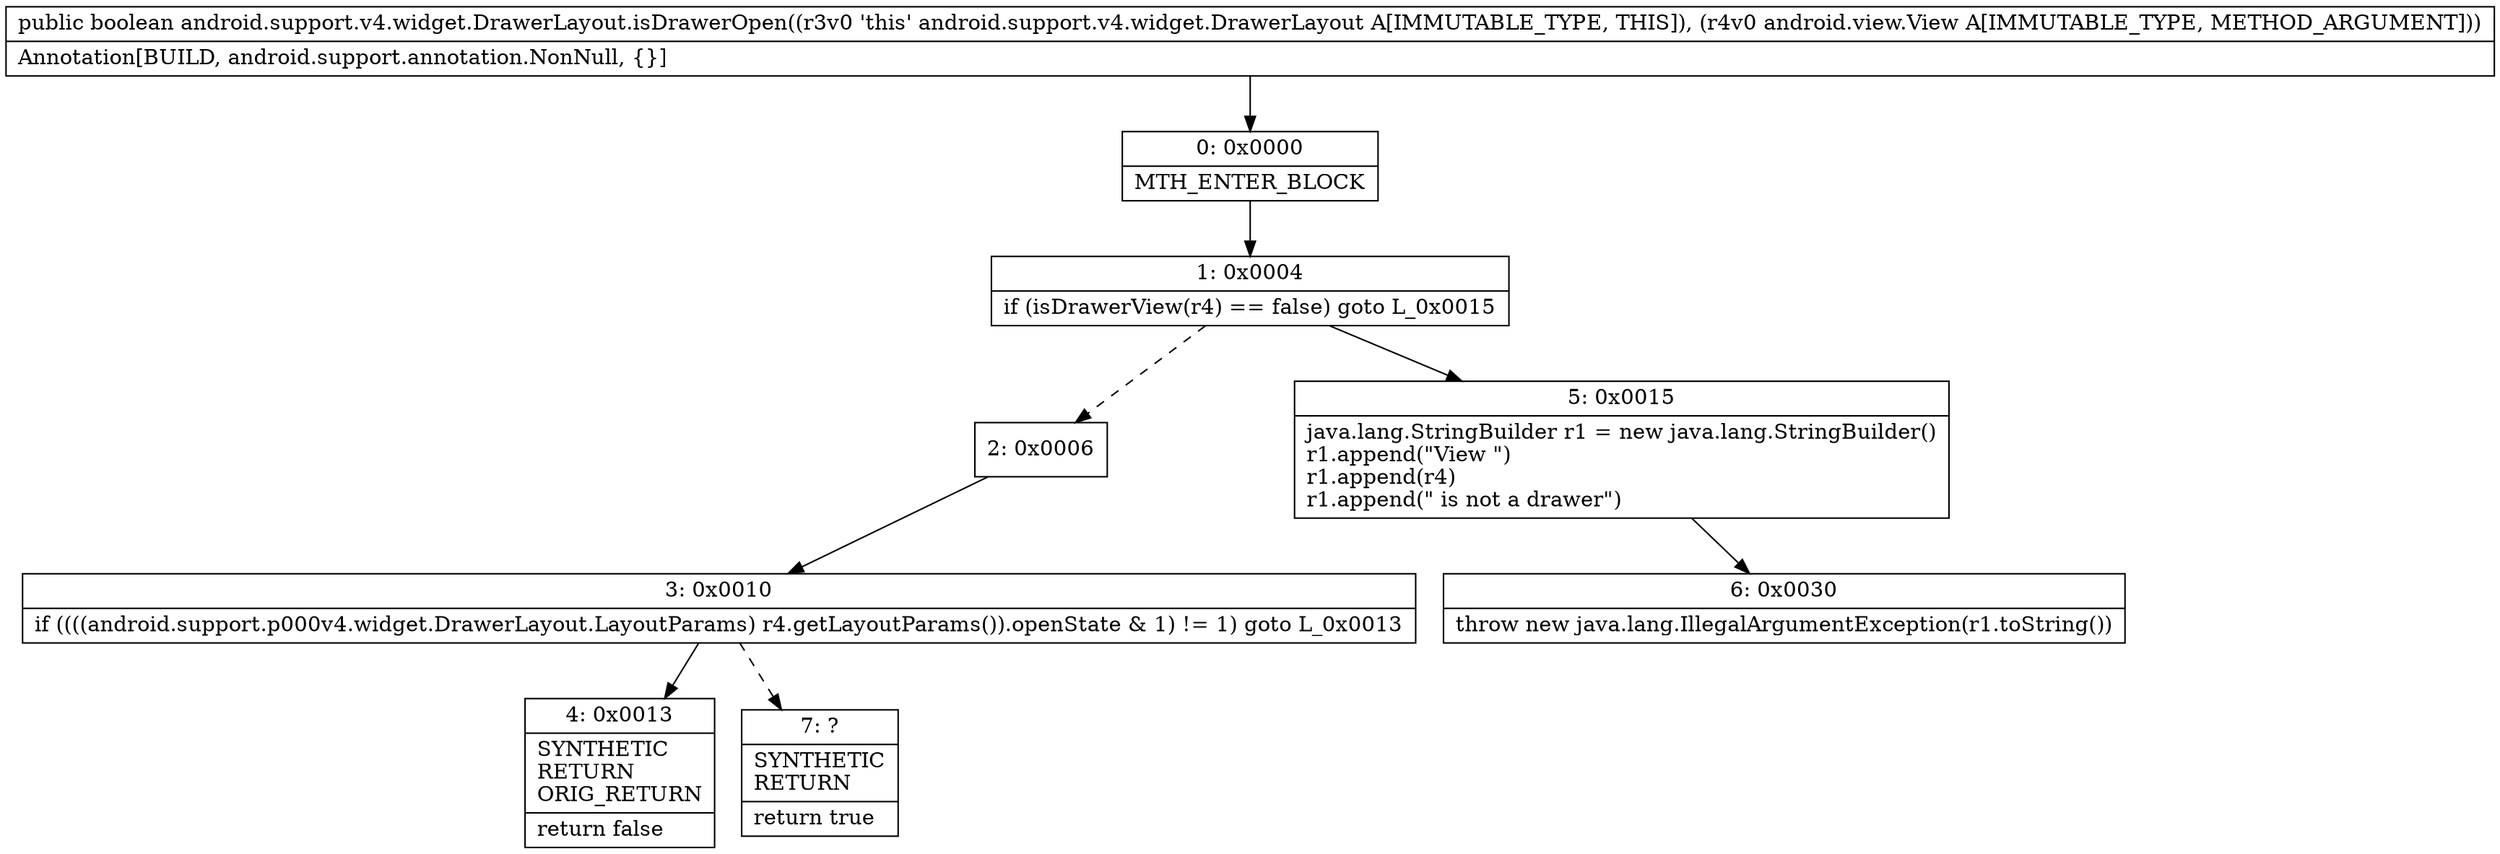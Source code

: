 digraph "CFG forandroid.support.v4.widget.DrawerLayout.isDrawerOpen(Landroid\/view\/View;)Z" {
Node_0 [shape=record,label="{0\:\ 0x0000|MTH_ENTER_BLOCK\l}"];
Node_1 [shape=record,label="{1\:\ 0x0004|if (isDrawerView(r4) == false) goto L_0x0015\l}"];
Node_2 [shape=record,label="{2\:\ 0x0006}"];
Node_3 [shape=record,label="{3\:\ 0x0010|if ((((android.support.p000v4.widget.DrawerLayout.LayoutParams) r4.getLayoutParams()).openState & 1) != 1) goto L_0x0013\l}"];
Node_4 [shape=record,label="{4\:\ 0x0013|SYNTHETIC\lRETURN\lORIG_RETURN\l|return false\l}"];
Node_5 [shape=record,label="{5\:\ 0x0015|java.lang.StringBuilder r1 = new java.lang.StringBuilder()\lr1.append(\"View \")\lr1.append(r4)\lr1.append(\" is not a drawer\")\l}"];
Node_6 [shape=record,label="{6\:\ 0x0030|throw new java.lang.IllegalArgumentException(r1.toString())\l}"];
Node_7 [shape=record,label="{7\:\ ?|SYNTHETIC\lRETURN\l|return true\l}"];
MethodNode[shape=record,label="{public boolean android.support.v4.widget.DrawerLayout.isDrawerOpen((r3v0 'this' android.support.v4.widget.DrawerLayout A[IMMUTABLE_TYPE, THIS]), (r4v0 android.view.View A[IMMUTABLE_TYPE, METHOD_ARGUMENT]))  | Annotation[BUILD, android.support.annotation.NonNull, \{\}]\l}"];
MethodNode -> Node_0;
Node_0 -> Node_1;
Node_1 -> Node_2[style=dashed];
Node_1 -> Node_5;
Node_2 -> Node_3;
Node_3 -> Node_4;
Node_3 -> Node_7[style=dashed];
Node_5 -> Node_6;
}

